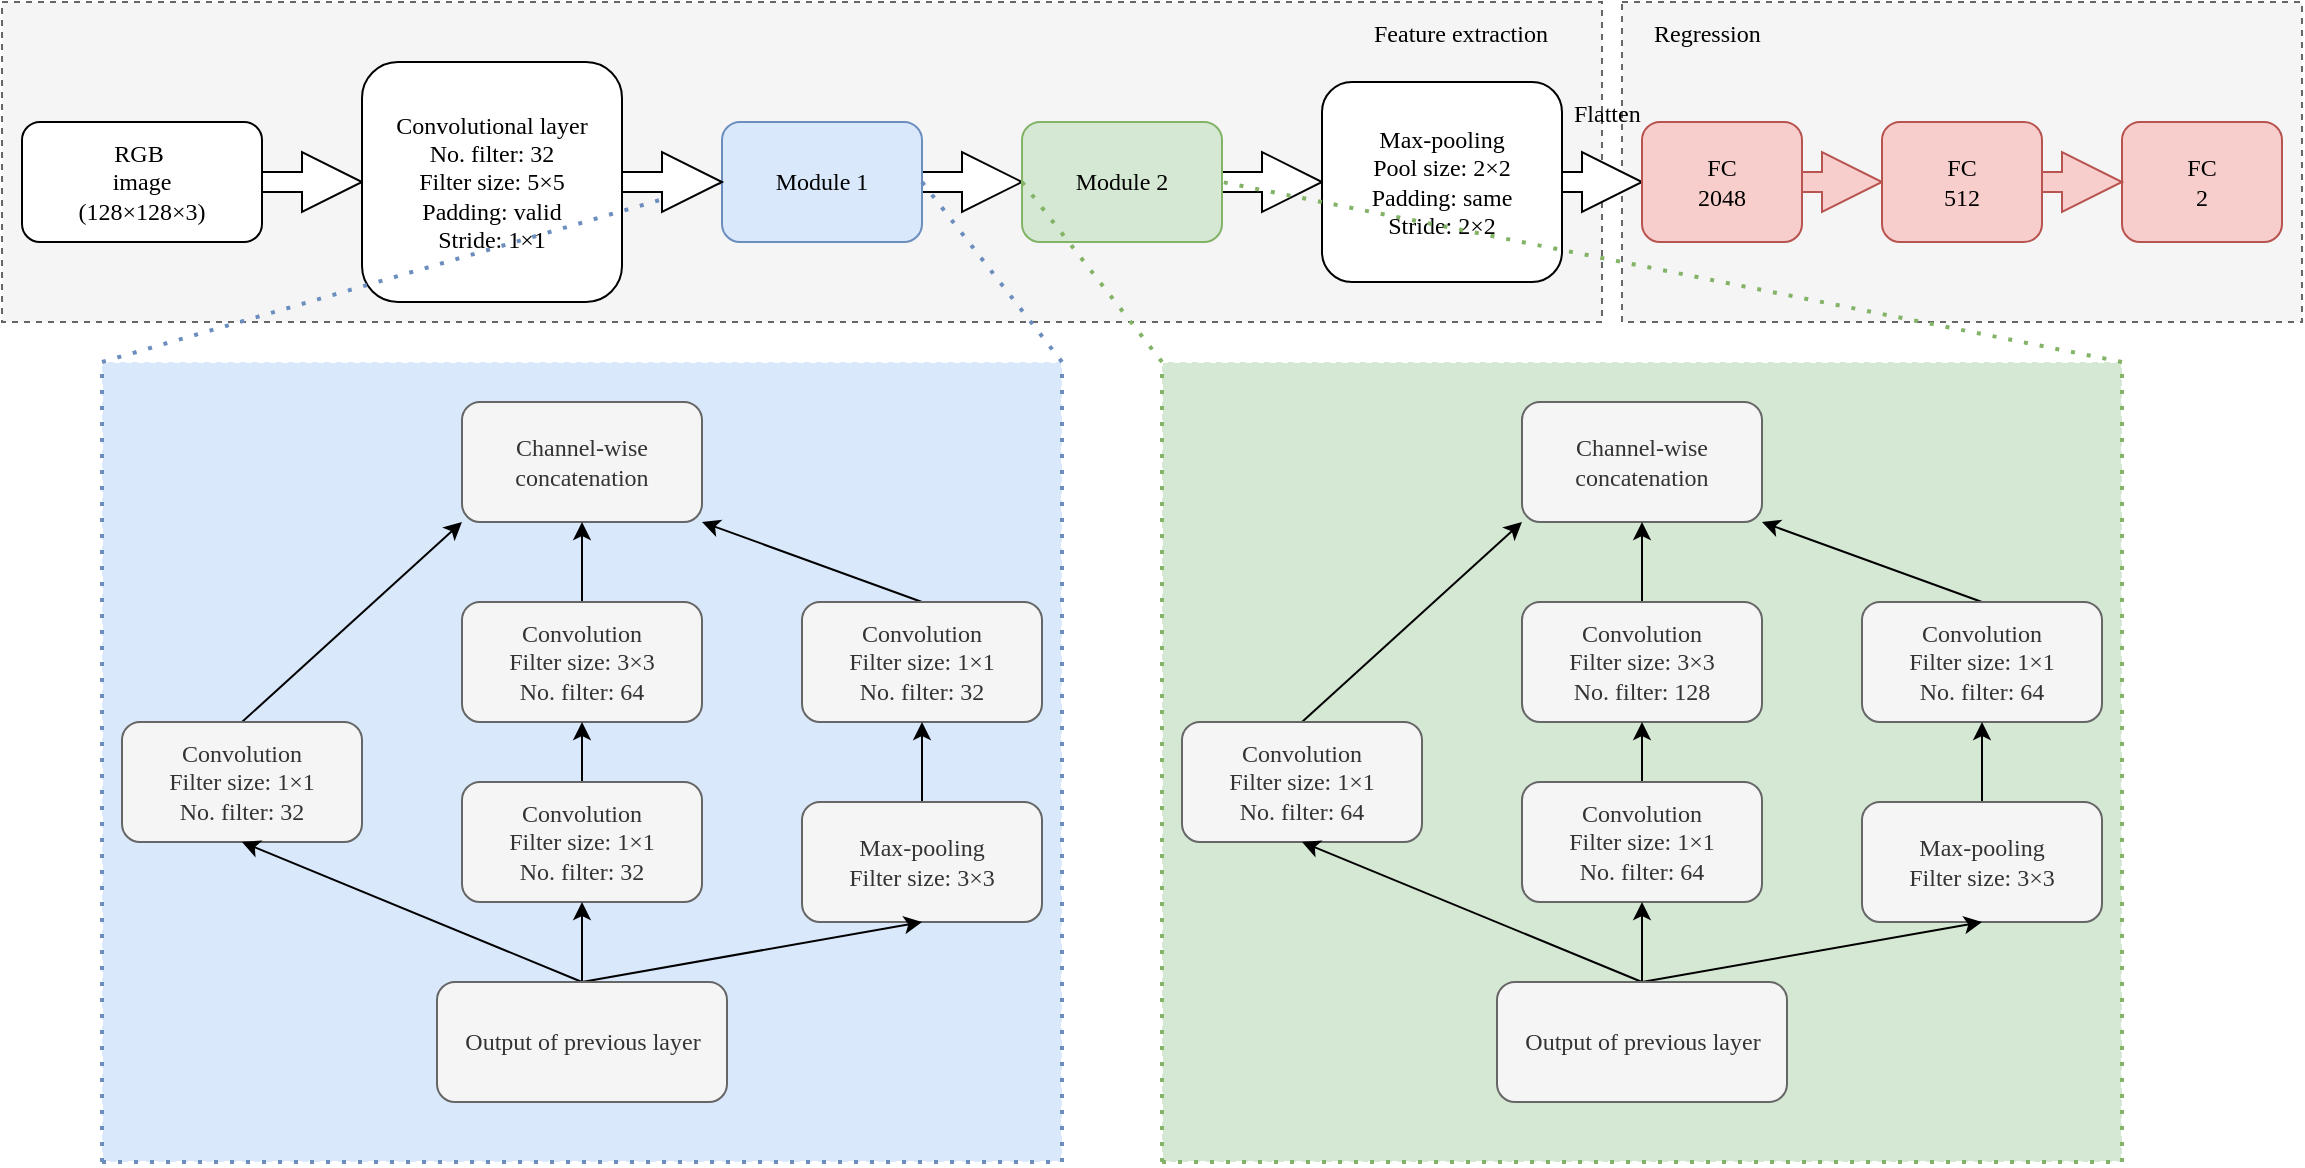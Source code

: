 <mxfile version="15.5.5" type="github">
  <diagram id="4Na73BtqWFjSJd618zKf" name="Page-1">
    <mxGraphModel dx="1219" dy="1072" grid="1" gridSize="10" guides="1" tooltips="1" connect="1" arrows="1" fold="1" page="1" pageScale="1" pageWidth="1169" pageHeight="827" math="0" shadow="0">
      <root>
        <mxCell id="0" />
        <mxCell id="1" parent="0" />
        <mxCell id="Ku_NSymR8fT_t2pW1PXR-3" value="" style="rounded=0;whiteSpace=wrap;html=1;dashed=1;fillColor=#f5f5f5;fontColor=#333333;strokeColor=#666666;" vertex="1" parent="1">
          <mxGeometry x="10" y="200" width="800" height="160" as="geometry" />
        </mxCell>
        <mxCell id="Ku_NSymR8fT_t2pW1PXR-2" value="" style="rounded=0;whiteSpace=wrap;html=1;dashed=1;fillColor=#f5f5f5;fontColor=#333333;strokeColor=#666666;" vertex="1" parent="1">
          <mxGeometry x="820" y="200" width="340" height="160" as="geometry" />
        </mxCell>
        <mxCell id="iY4aOflEBfNsIICsKYVU-54" value="" style="rounded=0;whiteSpace=wrap;html=1;fontFamily=Times New Roman;dashed=1;strokeColor=#FFFFFF;fillColor=#d5e8d4;" parent="1" vertex="1">
          <mxGeometry x="590" y="380" width="480" height="400" as="geometry" />
        </mxCell>
        <mxCell id="iY4aOflEBfNsIICsKYVU-52" value="" style="rounded=0;whiteSpace=wrap;html=1;fontFamily=Times New Roman;dashed=1;strokeColor=#FFFFFF;fillColor=#dae8fc;" parent="1" vertex="1">
          <mxGeometry x="60" y="380" width="480" height="400" as="geometry" />
        </mxCell>
        <mxCell id="iY4aOflEBfNsIICsKYVU-1" value="&lt;font face=&quot;Times New Roman&quot;&gt;RGB&amp;nbsp;&lt;br&gt;image&lt;br&gt;(128×128×3)&lt;/font&gt;" style="rounded=1;whiteSpace=wrap;html=1;" parent="1" vertex="1">
          <mxGeometry x="20" y="260" width="120" height="60" as="geometry" />
        </mxCell>
        <mxCell id="iY4aOflEBfNsIICsKYVU-2" value="" style="shape=arrow;endArrow=classic;html=1;rounded=0;exitX=1;exitY=0.5;exitDx=0;exitDy=0;fillColor=default;" parent="1" source="iY4aOflEBfNsIICsKYVU-1" edge="1">
          <mxGeometry width="50" height="50" relative="1" as="geometry">
            <mxPoint x="290" y="440" as="sourcePoint" />
            <mxPoint x="190" y="290" as="targetPoint" />
          </mxGeometry>
        </mxCell>
        <mxCell id="iY4aOflEBfNsIICsKYVU-3" value="&lt;font face=&quot;Times New Roman&quot;&gt;Convolutional layer&lt;br&gt;No. filter: 32&lt;br&gt;Filter size: 5×5&lt;br&gt;Padding: valid&lt;br&gt;Stride: 1×1&lt;/font&gt;" style="rounded=1;whiteSpace=wrap;html=1;" parent="1" vertex="1">
          <mxGeometry x="190" y="230" width="130" height="120" as="geometry" />
        </mxCell>
        <mxCell id="iY4aOflEBfNsIICsKYVU-7" style="edgeStyle=orthogonalEdgeStyle;shape=arrow;rounded=0;orthogonalLoop=1;jettySize=auto;html=1;exitX=1;exitY=0.5;exitDx=0;exitDy=0;fontFamily=Times New Roman;fillColor=default;" parent="1" source="iY4aOflEBfNsIICsKYVU-6" target="iY4aOflEBfNsIICsKYVU-8" edge="1">
          <mxGeometry relative="1" as="geometry">
            <mxPoint x="510" y="290" as="targetPoint" />
          </mxGeometry>
        </mxCell>
        <mxCell id="iY4aOflEBfNsIICsKYVU-6" value="Module 1" style="rounded=1;whiteSpace=wrap;html=1;fontFamily=Times New Roman;fillColor=#dae8fc;strokeColor=#6c8ebf;" parent="1" vertex="1">
          <mxGeometry x="370" y="260" width="100" height="60" as="geometry" />
        </mxCell>
        <mxCell id="iY4aOflEBfNsIICsKYVU-9" style="edgeStyle=orthogonalEdgeStyle;shape=arrow;rounded=0;orthogonalLoop=1;jettySize=auto;html=1;exitX=1;exitY=0.5;exitDx=0;exitDy=0;fontFamily=Times New Roman;fillColor=default;" parent="1" source="iY4aOflEBfNsIICsKYVU-8" target="iY4aOflEBfNsIICsKYVU-10" edge="1">
          <mxGeometry relative="1" as="geometry">
            <mxPoint x="670" y="290" as="targetPoint" />
          </mxGeometry>
        </mxCell>
        <mxCell id="iY4aOflEBfNsIICsKYVU-8" value="Module 2" style="rounded=1;whiteSpace=wrap;html=1;fontFamily=Times New Roman;fillColor=#d5e8d4;strokeColor=#82b366;" parent="1" vertex="1">
          <mxGeometry x="520" y="260" width="100" height="60" as="geometry" />
        </mxCell>
        <mxCell id="iY4aOflEBfNsIICsKYVU-12" style="edgeStyle=orthogonalEdgeStyle;shape=arrow;rounded=0;orthogonalLoop=1;jettySize=auto;html=1;exitX=1;exitY=0.5;exitDx=0;exitDy=0;fontFamily=Times New Roman;fillColor=default;" parent="1" source="iY4aOflEBfNsIICsKYVU-10" target="iY4aOflEBfNsIICsKYVU-13" edge="1">
          <mxGeometry relative="1" as="geometry">
            <mxPoint x="860" y="290" as="targetPoint" />
            <Array as="points">
              <mxPoint x="830" y="290" />
              <mxPoint x="830" y="290" />
            </Array>
          </mxGeometry>
        </mxCell>
        <mxCell id="iY4aOflEBfNsIICsKYVU-10" value="Max-pooling&lt;br&gt;Pool size: 2×2&lt;br&gt;Padding: same&lt;br&gt;Stride: 2×2" style="rounded=1;whiteSpace=wrap;html=1;fontFamily=Times New Roman;" parent="1" vertex="1">
          <mxGeometry x="670" y="240" width="120" height="100" as="geometry" />
        </mxCell>
        <mxCell id="iY4aOflEBfNsIICsKYVU-15" style="edgeStyle=orthogonalEdgeStyle;shape=arrow;rounded=0;orthogonalLoop=1;jettySize=auto;html=1;exitX=1;exitY=0.5;exitDx=0;exitDy=0;fontFamily=Times New Roman;entryX=0;entryY=0.5;entryDx=0;entryDy=0;fillColor=#f8cecc;strokeColor=#b85450;" parent="1" source="iY4aOflEBfNsIICsKYVU-13" target="iY4aOflEBfNsIICsKYVU-16" edge="1">
          <mxGeometry relative="1" as="geometry">
            <mxPoint x="980" y="290" as="targetPoint" />
          </mxGeometry>
        </mxCell>
        <mxCell id="iY4aOflEBfNsIICsKYVU-13" value="FC&lt;br&gt;2048" style="rounded=1;whiteSpace=wrap;html=1;fontFamily=Times New Roman;fillColor=#f8cecc;strokeColor=#b85450;" parent="1" vertex="1">
          <mxGeometry x="830" y="260" width="80" height="60" as="geometry" />
        </mxCell>
        <mxCell id="iY4aOflEBfNsIICsKYVU-16" value="FC&lt;br&gt;512" style="rounded=1;whiteSpace=wrap;html=1;fontFamily=Times New Roman;fillColor=#f8cecc;strokeColor=#b85450;" parent="1" vertex="1">
          <mxGeometry x="950" y="260" width="80" height="60" as="geometry" />
        </mxCell>
        <mxCell id="iY4aOflEBfNsIICsKYVU-17" value="Flatten" style="text;strokeColor=none;fillColor=none;align=left;verticalAlign=middle;spacingLeft=4;spacingRight=4;overflow=hidden;points=[[0,0.5],[1,0.5]];portConstraint=eastwest;rotatable=0;fontFamily=Times New Roman;" parent="1" vertex="1">
          <mxGeometry x="790" y="240" width="80" height="30" as="geometry" />
        </mxCell>
        <mxCell id="iY4aOflEBfNsIICsKYVU-19" value="Channel-wise&lt;br&gt;concatenation" style="rounded=1;whiteSpace=wrap;html=1;fontFamily=Times New Roman;fillColor=#f5f5f5;fontColor=#333333;strokeColor=#666666;" parent="1" vertex="1">
          <mxGeometry x="240" y="400" width="120" height="60" as="geometry" />
        </mxCell>
        <mxCell id="iY4aOflEBfNsIICsKYVU-20" value="" style="endArrow=classic;html=1;rounded=0;fontFamily=Times New Roman;entryX=0.5;entryY=1;entryDx=0;entryDy=0;" parent="1" target="iY4aOflEBfNsIICsKYVU-19" edge="1">
          <mxGeometry width="50" height="50" relative="1" as="geometry">
            <mxPoint x="300" y="500" as="sourcePoint" />
            <mxPoint x="370" y="490" as="targetPoint" />
          </mxGeometry>
        </mxCell>
        <mxCell id="iY4aOflEBfNsIICsKYVU-21" value="Convolution&lt;br&gt;Filter size: 3×3&lt;br&gt;No. filter: 64" style="rounded=1;whiteSpace=wrap;html=1;fontFamily=Times New Roman;fillColor=#f5f5f5;fontColor=#333333;strokeColor=#666666;" parent="1" vertex="1">
          <mxGeometry x="240" y="500" width="120" height="60" as="geometry" />
        </mxCell>
        <mxCell id="iY4aOflEBfNsIICsKYVU-23" style="rounded=0;orthogonalLoop=1;jettySize=auto;html=1;exitX=0.5;exitY=0;exitDx=0;exitDy=0;entryX=1;entryY=1;entryDx=0;entryDy=0;fontFamily=Times New Roman;" parent="1" source="iY4aOflEBfNsIICsKYVU-22" target="iY4aOflEBfNsIICsKYVU-19" edge="1">
          <mxGeometry relative="1" as="geometry" />
        </mxCell>
        <mxCell id="iY4aOflEBfNsIICsKYVU-22" value="Convolution&lt;br&gt;Filter size: 1×1&lt;br&gt;No. filter: 32" style="rounded=1;whiteSpace=wrap;html=1;fontFamily=Times New Roman;fillColor=#f5f5f5;fontColor=#333333;strokeColor=#666666;" parent="1" vertex="1">
          <mxGeometry x="410" y="500" width="120" height="60" as="geometry" />
        </mxCell>
        <mxCell id="iY4aOflEBfNsIICsKYVU-25" style="edgeStyle=none;rounded=0;orthogonalLoop=1;jettySize=auto;html=1;exitX=0.5;exitY=0;exitDx=0;exitDy=0;fontFamily=Times New Roman;" parent="1" source="iY4aOflEBfNsIICsKYVU-24" target="iY4aOflEBfNsIICsKYVU-21" edge="1">
          <mxGeometry relative="1" as="geometry" />
        </mxCell>
        <mxCell id="iY4aOflEBfNsIICsKYVU-24" value="Convolution&lt;br&gt;Filter size: 1×1&lt;br&gt;No. filter: 32" style="rounded=1;whiteSpace=wrap;html=1;fontFamily=Times New Roman;fillColor=#f5f5f5;fontColor=#333333;strokeColor=#666666;" parent="1" vertex="1">
          <mxGeometry x="240" y="590" width="120" height="60" as="geometry" />
        </mxCell>
        <mxCell id="iY4aOflEBfNsIICsKYVU-31" style="edgeStyle=none;rounded=0;orthogonalLoop=1;jettySize=auto;html=1;exitX=0.5;exitY=0;exitDx=0;exitDy=0;entryX=0.5;entryY=1;entryDx=0;entryDy=0;fontFamily=Times New Roman;" parent="1" source="iY4aOflEBfNsIICsKYVU-26" target="iY4aOflEBfNsIICsKYVU-22" edge="1">
          <mxGeometry relative="1" as="geometry" />
        </mxCell>
        <mxCell id="iY4aOflEBfNsIICsKYVU-26" value="Max-pooling&lt;br&gt;Filter size: 3×3" style="rounded=1;whiteSpace=wrap;html=1;fontFamily=Times New Roman;fillColor=#f5f5f5;fontColor=#333333;strokeColor=#666666;" parent="1" vertex="1">
          <mxGeometry x="410" y="600" width="120" height="60" as="geometry" />
        </mxCell>
        <mxCell id="iY4aOflEBfNsIICsKYVU-32" style="edgeStyle=none;rounded=0;orthogonalLoop=1;jettySize=auto;html=1;exitX=0.5;exitY=0;exitDx=0;exitDy=0;entryX=0;entryY=1;entryDx=0;entryDy=0;fontFamily=Times New Roman;" parent="1" source="iY4aOflEBfNsIICsKYVU-27" target="iY4aOflEBfNsIICsKYVU-19" edge="1">
          <mxGeometry relative="1" as="geometry" />
        </mxCell>
        <mxCell id="iY4aOflEBfNsIICsKYVU-27" value="Convolution&lt;br&gt;Filter size: 1×1&lt;br&gt;No. filter: 32" style="rounded=1;whiteSpace=wrap;html=1;fontFamily=Times New Roman;fillColor=#f5f5f5;fontColor=#333333;strokeColor=#666666;" parent="1" vertex="1">
          <mxGeometry x="70" y="560" width="120" height="60" as="geometry" />
        </mxCell>
        <mxCell id="iY4aOflEBfNsIICsKYVU-29" style="edgeStyle=none;rounded=0;orthogonalLoop=1;jettySize=auto;html=1;exitX=0.5;exitY=0;exitDx=0;exitDy=0;entryX=0.5;entryY=1;entryDx=0;entryDy=0;fontFamily=Times New Roman;" parent="1" source="iY4aOflEBfNsIICsKYVU-28" target="iY4aOflEBfNsIICsKYVU-24" edge="1">
          <mxGeometry relative="1" as="geometry" />
        </mxCell>
        <mxCell id="iY4aOflEBfNsIICsKYVU-30" style="edgeStyle=none;rounded=0;orthogonalLoop=1;jettySize=auto;html=1;exitX=0.5;exitY=0;exitDx=0;exitDy=0;entryX=0.5;entryY=1;entryDx=0;entryDy=0;fontFamily=Times New Roman;" parent="1" source="iY4aOflEBfNsIICsKYVU-28" target="iY4aOflEBfNsIICsKYVU-26" edge="1">
          <mxGeometry relative="1" as="geometry" />
        </mxCell>
        <mxCell id="iY4aOflEBfNsIICsKYVU-33" style="edgeStyle=none;rounded=0;orthogonalLoop=1;jettySize=auto;html=1;exitX=0.5;exitY=0;exitDx=0;exitDy=0;entryX=0.5;entryY=1;entryDx=0;entryDy=0;fontFamily=Times New Roman;" parent="1" source="iY4aOflEBfNsIICsKYVU-28" target="iY4aOflEBfNsIICsKYVU-27" edge="1">
          <mxGeometry relative="1" as="geometry" />
        </mxCell>
        <mxCell id="iY4aOflEBfNsIICsKYVU-28" value="Output of previous layer" style="rounded=1;whiteSpace=wrap;html=1;fontFamily=Times New Roman;fillColor=#f5f5f5;fontColor=#333333;strokeColor=#666666;" parent="1" vertex="1">
          <mxGeometry x="227.5" y="690" width="145" height="60" as="geometry" />
        </mxCell>
        <mxCell id="iY4aOflEBfNsIICsKYVU-34" value="Channel-wise&lt;br&gt;concatenation" style="rounded=1;whiteSpace=wrap;html=1;fontFamily=Times New Roman;fillColor=#f5f5f5;fontColor=#333333;strokeColor=#666666;" parent="1" vertex="1">
          <mxGeometry x="770" y="400" width="120" height="60" as="geometry" />
        </mxCell>
        <mxCell id="iY4aOflEBfNsIICsKYVU-35" value="" style="endArrow=classic;html=1;rounded=0;fontFamily=Times New Roman;entryX=0.5;entryY=1;entryDx=0;entryDy=0;" parent="1" target="iY4aOflEBfNsIICsKYVU-34" edge="1">
          <mxGeometry width="50" height="50" relative="1" as="geometry">
            <mxPoint x="830" y="500" as="sourcePoint" />
            <mxPoint x="900" y="490" as="targetPoint" />
          </mxGeometry>
        </mxCell>
        <mxCell id="iY4aOflEBfNsIICsKYVU-36" value="Convolution&lt;br&gt;Filter size: 3×3&lt;br&gt;No. filter: 128" style="rounded=1;whiteSpace=wrap;html=1;fontFamily=Times New Roman;fillColor=#f5f5f5;fontColor=#333333;strokeColor=#666666;" parent="1" vertex="1">
          <mxGeometry x="770" y="500" width="120" height="60" as="geometry" />
        </mxCell>
        <mxCell id="iY4aOflEBfNsIICsKYVU-37" style="rounded=0;orthogonalLoop=1;jettySize=auto;html=1;exitX=0.5;exitY=0;exitDx=0;exitDy=0;entryX=1;entryY=1;entryDx=0;entryDy=0;fontFamily=Times New Roman;" parent="1" source="iY4aOflEBfNsIICsKYVU-38" target="iY4aOflEBfNsIICsKYVU-34" edge="1">
          <mxGeometry relative="1" as="geometry" />
        </mxCell>
        <mxCell id="iY4aOflEBfNsIICsKYVU-38" value="Convolution&lt;br&gt;Filter size: 1×1&lt;br&gt;No. filter: 64" style="rounded=1;whiteSpace=wrap;html=1;fontFamily=Times New Roman;fillColor=#f5f5f5;fontColor=#333333;strokeColor=#666666;" parent="1" vertex="1">
          <mxGeometry x="940" y="500" width="120" height="60" as="geometry" />
        </mxCell>
        <mxCell id="iY4aOflEBfNsIICsKYVU-39" style="edgeStyle=none;rounded=0;orthogonalLoop=1;jettySize=auto;html=1;exitX=0.5;exitY=0;exitDx=0;exitDy=0;fontFamily=Times New Roman;" parent="1" source="iY4aOflEBfNsIICsKYVU-40" target="iY4aOflEBfNsIICsKYVU-36" edge="1">
          <mxGeometry relative="1" as="geometry" />
        </mxCell>
        <mxCell id="iY4aOflEBfNsIICsKYVU-40" value="Convolution&lt;br&gt;Filter size: 1×1&lt;br&gt;No. filter: 64" style="rounded=1;whiteSpace=wrap;html=1;fontFamily=Times New Roman;fillColor=#f5f5f5;fontColor=#333333;strokeColor=#666666;" parent="1" vertex="1">
          <mxGeometry x="770" y="590" width="120" height="60" as="geometry" />
        </mxCell>
        <mxCell id="iY4aOflEBfNsIICsKYVU-41" style="edgeStyle=none;rounded=0;orthogonalLoop=1;jettySize=auto;html=1;exitX=0.5;exitY=0;exitDx=0;exitDy=0;entryX=0.5;entryY=1;entryDx=0;entryDy=0;fontFamily=Times New Roman;" parent="1" source="iY4aOflEBfNsIICsKYVU-42" target="iY4aOflEBfNsIICsKYVU-38" edge="1">
          <mxGeometry relative="1" as="geometry" />
        </mxCell>
        <mxCell id="iY4aOflEBfNsIICsKYVU-42" value="Max-pooling&lt;br&gt;Filter size: 3×3" style="rounded=1;whiteSpace=wrap;html=1;fontFamily=Times New Roman;fillColor=#f5f5f5;fontColor=#333333;strokeColor=#666666;" parent="1" vertex="1">
          <mxGeometry x="940" y="600" width="120" height="60" as="geometry" />
        </mxCell>
        <mxCell id="iY4aOflEBfNsIICsKYVU-43" style="edgeStyle=none;rounded=0;orthogonalLoop=1;jettySize=auto;html=1;exitX=0.5;exitY=0;exitDx=0;exitDy=0;entryX=0;entryY=1;entryDx=0;entryDy=0;fontFamily=Times New Roman;" parent="1" source="iY4aOflEBfNsIICsKYVU-44" target="iY4aOflEBfNsIICsKYVU-34" edge="1">
          <mxGeometry relative="1" as="geometry" />
        </mxCell>
        <mxCell id="iY4aOflEBfNsIICsKYVU-44" value="Convolution&lt;br&gt;Filter size: 1×1&lt;br&gt;No. filter: 64" style="rounded=1;whiteSpace=wrap;html=1;fontFamily=Times New Roman;fillColor=#f5f5f5;fontColor=#333333;strokeColor=#666666;" parent="1" vertex="1">
          <mxGeometry x="600" y="560" width="120" height="60" as="geometry" />
        </mxCell>
        <mxCell id="iY4aOflEBfNsIICsKYVU-45" style="edgeStyle=none;rounded=0;orthogonalLoop=1;jettySize=auto;html=1;exitX=0.5;exitY=0;exitDx=0;exitDy=0;entryX=0.5;entryY=1;entryDx=0;entryDy=0;fontFamily=Times New Roman;" parent="1" source="iY4aOflEBfNsIICsKYVU-48" target="iY4aOflEBfNsIICsKYVU-40" edge="1">
          <mxGeometry relative="1" as="geometry" />
        </mxCell>
        <mxCell id="iY4aOflEBfNsIICsKYVU-46" style="edgeStyle=none;rounded=0;orthogonalLoop=1;jettySize=auto;html=1;exitX=0.5;exitY=0;exitDx=0;exitDy=0;entryX=0.5;entryY=1;entryDx=0;entryDy=0;fontFamily=Times New Roman;" parent="1" source="iY4aOflEBfNsIICsKYVU-48" target="iY4aOflEBfNsIICsKYVU-42" edge="1">
          <mxGeometry relative="1" as="geometry" />
        </mxCell>
        <mxCell id="iY4aOflEBfNsIICsKYVU-47" style="edgeStyle=none;rounded=0;orthogonalLoop=1;jettySize=auto;html=1;exitX=0.5;exitY=0;exitDx=0;exitDy=0;entryX=0.5;entryY=1;entryDx=0;entryDy=0;fontFamily=Times New Roman;" parent="1" source="iY4aOflEBfNsIICsKYVU-48" target="iY4aOflEBfNsIICsKYVU-44" edge="1">
          <mxGeometry relative="1" as="geometry" />
        </mxCell>
        <mxCell id="iY4aOflEBfNsIICsKYVU-48" value="Output of previous layer" style="rounded=1;whiteSpace=wrap;html=1;fontFamily=Times New Roman;fillColor=#f5f5f5;fontColor=#333333;strokeColor=#666666;" parent="1" vertex="1">
          <mxGeometry x="757.5" y="690" width="145" height="60" as="geometry" />
        </mxCell>
        <mxCell id="iY4aOflEBfNsIICsKYVU-55" value="" style="endArrow=none;dashed=1;html=1;dashPattern=1 3;strokeWidth=2;rounded=0;fontFamily=Times New Roman;exitX=0;exitY=0;exitDx=0;exitDy=0;entryX=0;entryY=0.5;entryDx=0;entryDy=0;fillColor=#dae8fc;strokeColor=#6c8ebf;" parent="1" source="iY4aOflEBfNsIICsKYVU-52" target="iY4aOflEBfNsIICsKYVU-6" edge="1">
          <mxGeometry width="50" height="50" relative="1" as="geometry">
            <mxPoint x="530" y="700" as="sourcePoint" />
            <mxPoint x="580" y="650" as="targetPoint" />
          </mxGeometry>
        </mxCell>
        <mxCell id="iY4aOflEBfNsIICsKYVU-56" value="" style="endArrow=none;dashed=1;html=1;dashPattern=1 3;strokeWidth=2;rounded=0;fontFamily=Times New Roman;exitX=1;exitY=0;exitDx=0;exitDy=0;entryX=1;entryY=0.5;entryDx=0;entryDy=0;fillColor=#dae8fc;strokeColor=#6c8ebf;" parent="1" source="iY4aOflEBfNsIICsKYVU-52" target="iY4aOflEBfNsIICsKYVU-6" edge="1">
          <mxGeometry width="50" height="50" relative="1" as="geometry">
            <mxPoint x="70" y="390" as="sourcePoint" />
            <mxPoint x="380" y="300" as="targetPoint" />
          </mxGeometry>
        </mxCell>
        <mxCell id="iY4aOflEBfNsIICsKYVU-57" value="" style="endArrow=none;dashed=1;html=1;dashPattern=1 3;strokeWidth=2;rounded=0;fontFamily=Times New Roman;exitX=0;exitY=0;exitDx=0;exitDy=0;entryX=0;entryY=0.5;entryDx=0;entryDy=0;fillColor=#d5e8d4;strokeColor=#82b366;" parent="1" source="iY4aOflEBfNsIICsKYVU-54" target="iY4aOflEBfNsIICsKYVU-8" edge="1">
          <mxGeometry width="50" height="50" relative="1" as="geometry">
            <mxPoint x="70" y="390" as="sourcePoint" />
            <mxPoint x="380" y="300" as="targetPoint" />
          </mxGeometry>
        </mxCell>
        <mxCell id="iY4aOflEBfNsIICsKYVU-58" value="" style="endArrow=none;dashed=1;html=1;dashPattern=1 3;strokeWidth=2;rounded=0;fontFamily=Times New Roman;exitX=1;exitY=0;exitDx=0;exitDy=0;entryX=1;entryY=0.5;entryDx=0;entryDy=0;fillColor=#d5e8d4;strokeColor=#82b366;" parent="1" source="iY4aOflEBfNsIICsKYVU-54" target="iY4aOflEBfNsIICsKYVU-8" edge="1">
          <mxGeometry width="50" height="50" relative="1" as="geometry">
            <mxPoint x="80" y="400" as="sourcePoint" />
            <mxPoint x="390" y="310" as="targetPoint" />
          </mxGeometry>
        </mxCell>
        <mxCell id="iY4aOflEBfNsIICsKYVU-59" value="" style="endArrow=none;dashed=1;html=1;dashPattern=1 3;strokeWidth=2;rounded=0;fontFamily=Times New Roman;entryX=1;entryY=0;entryDx=0;entryDy=0;exitX=1;exitY=1;exitDx=0;exitDy=0;fillColor=#dae8fc;strokeColor=#6c8ebf;" parent="1" source="iY4aOflEBfNsIICsKYVU-52" target="iY4aOflEBfNsIICsKYVU-52" edge="1">
          <mxGeometry width="50" height="50" relative="1" as="geometry">
            <mxPoint x="530" y="700" as="sourcePoint" />
            <mxPoint x="580" y="650" as="targetPoint" />
          </mxGeometry>
        </mxCell>
        <mxCell id="iY4aOflEBfNsIICsKYVU-60" value="" style="endArrow=none;dashed=1;html=1;dashPattern=1 3;strokeWidth=2;rounded=0;fontFamily=Times New Roman;entryX=1;entryY=0;entryDx=0;entryDy=0;exitX=1;exitY=1;exitDx=0;exitDy=0;fillColor=#dae8fc;strokeColor=#6c8ebf;" parent="1" edge="1">
          <mxGeometry width="50" height="50" relative="1" as="geometry">
            <mxPoint x="60" y="780" as="sourcePoint" />
            <mxPoint x="60" y="380" as="targetPoint" />
          </mxGeometry>
        </mxCell>
        <mxCell id="iY4aOflEBfNsIICsKYVU-61" value="" style="endArrow=none;dashed=1;html=1;dashPattern=1 3;strokeWidth=2;rounded=0;fontFamily=Times New Roman;entryX=1;entryY=0;entryDx=0;entryDy=0;exitX=1;exitY=1;exitDx=0;exitDy=0;fillColor=#d5e8d4;strokeColor=#82b366;" parent="1" edge="1">
          <mxGeometry width="50" height="50" relative="1" as="geometry">
            <mxPoint x="590" y="780" as="sourcePoint" />
            <mxPoint x="590" y="380" as="targetPoint" />
          </mxGeometry>
        </mxCell>
        <mxCell id="iY4aOflEBfNsIICsKYVU-62" value="" style="endArrow=none;dashed=1;html=1;dashPattern=1 3;strokeWidth=2;rounded=0;fontFamily=Times New Roman;entryX=1;entryY=0;entryDx=0;entryDy=0;exitX=1;exitY=1;exitDx=0;exitDy=0;fillColor=#d5e8d4;strokeColor=#82b366;" parent="1" edge="1">
          <mxGeometry width="50" height="50" relative="1" as="geometry">
            <mxPoint x="1070" y="780" as="sourcePoint" />
            <mxPoint x="1070" y="380" as="targetPoint" />
          </mxGeometry>
        </mxCell>
        <mxCell id="iY4aOflEBfNsIICsKYVU-63" value="" style="endArrow=none;dashed=1;html=1;dashPattern=1 3;strokeWidth=2;rounded=0;fontFamily=Times New Roman;entryX=1;entryY=1;entryDx=0;entryDy=0;fillColor=#d5e8d4;strokeColor=#82b366;" parent="1" target="iY4aOflEBfNsIICsKYVU-54" edge="1">
          <mxGeometry width="50" height="50" relative="1" as="geometry">
            <mxPoint x="590" y="780" as="sourcePoint" />
            <mxPoint x="580" y="420" as="targetPoint" />
          </mxGeometry>
        </mxCell>
        <mxCell id="iY4aOflEBfNsIICsKYVU-64" value="" style="endArrow=none;dashed=1;html=1;dashPattern=1 3;strokeWidth=2;rounded=0;fontFamily=Times New Roman;entryX=1;entryY=1;entryDx=0;entryDy=0;fillColor=#dae8fc;strokeColor=#6c8ebf;" parent="1" edge="1">
          <mxGeometry width="50" height="50" relative="1" as="geometry">
            <mxPoint x="60" y="780" as="sourcePoint" />
            <mxPoint x="540" y="780" as="targetPoint" />
          </mxGeometry>
        </mxCell>
        <mxCell id="Ku_NSymR8fT_t2pW1PXR-1" value="" style="edgeStyle=orthogonalEdgeStyle;rounded=0;orthogonalLoop=1;jettySize=auto;html=1;" edge="1" parent="1" source="ZuPOqEPAH-nHGky-zmgi-1" target="iY4aOflEBfNsIICsKYVU-16">
          <mxGeometry relative="1" as="geometry" />
        </mxCell>
        <mxCell id="ZuPOqEPAH-nHGky-zmgi-1" value="FC&lt;br&gt;2" style="rounded=1;whiteSpace=wrap;html=1;fontFamily=Times New Roman;fillColor=#f8cecc;strokeColor=#b85450;" parent="1" vertex="1">
          <mxGeometry x="1070" y="260" width="80" height="60" as="geometry" />
        </mxCell>
        <mxCell id="ZuPOqEPAH-nHGky-zmgi-4" style="edgeStyle=orthogonalEdgeStyle;shape=arrow;rounded=0;orthogonalLoop=1;jettySize=auto;html=1;exitX=1;exitY=0.5;exitDx=0;exitDy=0;fontFamily=Times New Roman;fillColor=#f8cecc;strokeColor=#b85450;" parent="1" edge="1">
          <mxGeometry relative="1" as="geometry">
            <mxPoint x="1070" y="290" as="targetPoint" />
            <mxPoint x="1030" y="290" as="sourcePoint" />
            <Array as="points">
              <mxPoint x="1030" y="270" />
              <mxPoint x="1080" y="270" />
            </Array>
          </mxGeometry>
        </mxCell>
        <mxCell id="iY4aOflEBfNsIICsKYVU-5" style="edgeStyle=orthogonalEdgeStyle;shape=arrow;rounded=0;orthogonalLoop=1;jettySize=auto;html=1;exitX=1;exitY=0.5;exitDx=0;exitDy=0;fontFamily=Times New Roman;fillColor=default;" parent="1" source="iY4aOflEBfNsIICsKYVU-3" edge="1">
          <mxGeometry relative="1" as="geometry">
            <mxPoint x="370" y="290" as="targetPoint" />
          </mxGeometry>
        </mxCell>
        <mxCell id="Ku_NSymR8fT_t2pW1PXR-5" value="Feature extraction" style="text;strokeColor=none;fillColor=none;align=left;verticalAlign=middle;spacingLeft=4;spacingRight=4;overflow=hidden;points=[[0,0.5],[1,0.5]];portConstraint=eastwest;rotatable=0;fontFamily=Times New Roman;" vertex="1" parent="1">
          <mxGeometry x="690" y="200" width="120" height="30" as="geometry" />
        </mxCell>
        <mxCell id="Ku_NSymR8fT_t2pW1PXR-6" value="Regression" style="text;strokeColor=none;fillColor=none;align=left;verticalAlign=middle;spacingLeft=4;spacingRight=4;overflow=hidden;points=[[0,0.5],[1,0.5]];portConstraint=eastwest;rotatable=0;fontFamily=Times New Roman;" vertex="1" parent="1">
          <mxGeometry x="830" y="200" width="120" height="30" as="geometry" />
        </mxCell>
      </root>
    </mxGraphModel>
  </diagram>
</mxfile>
